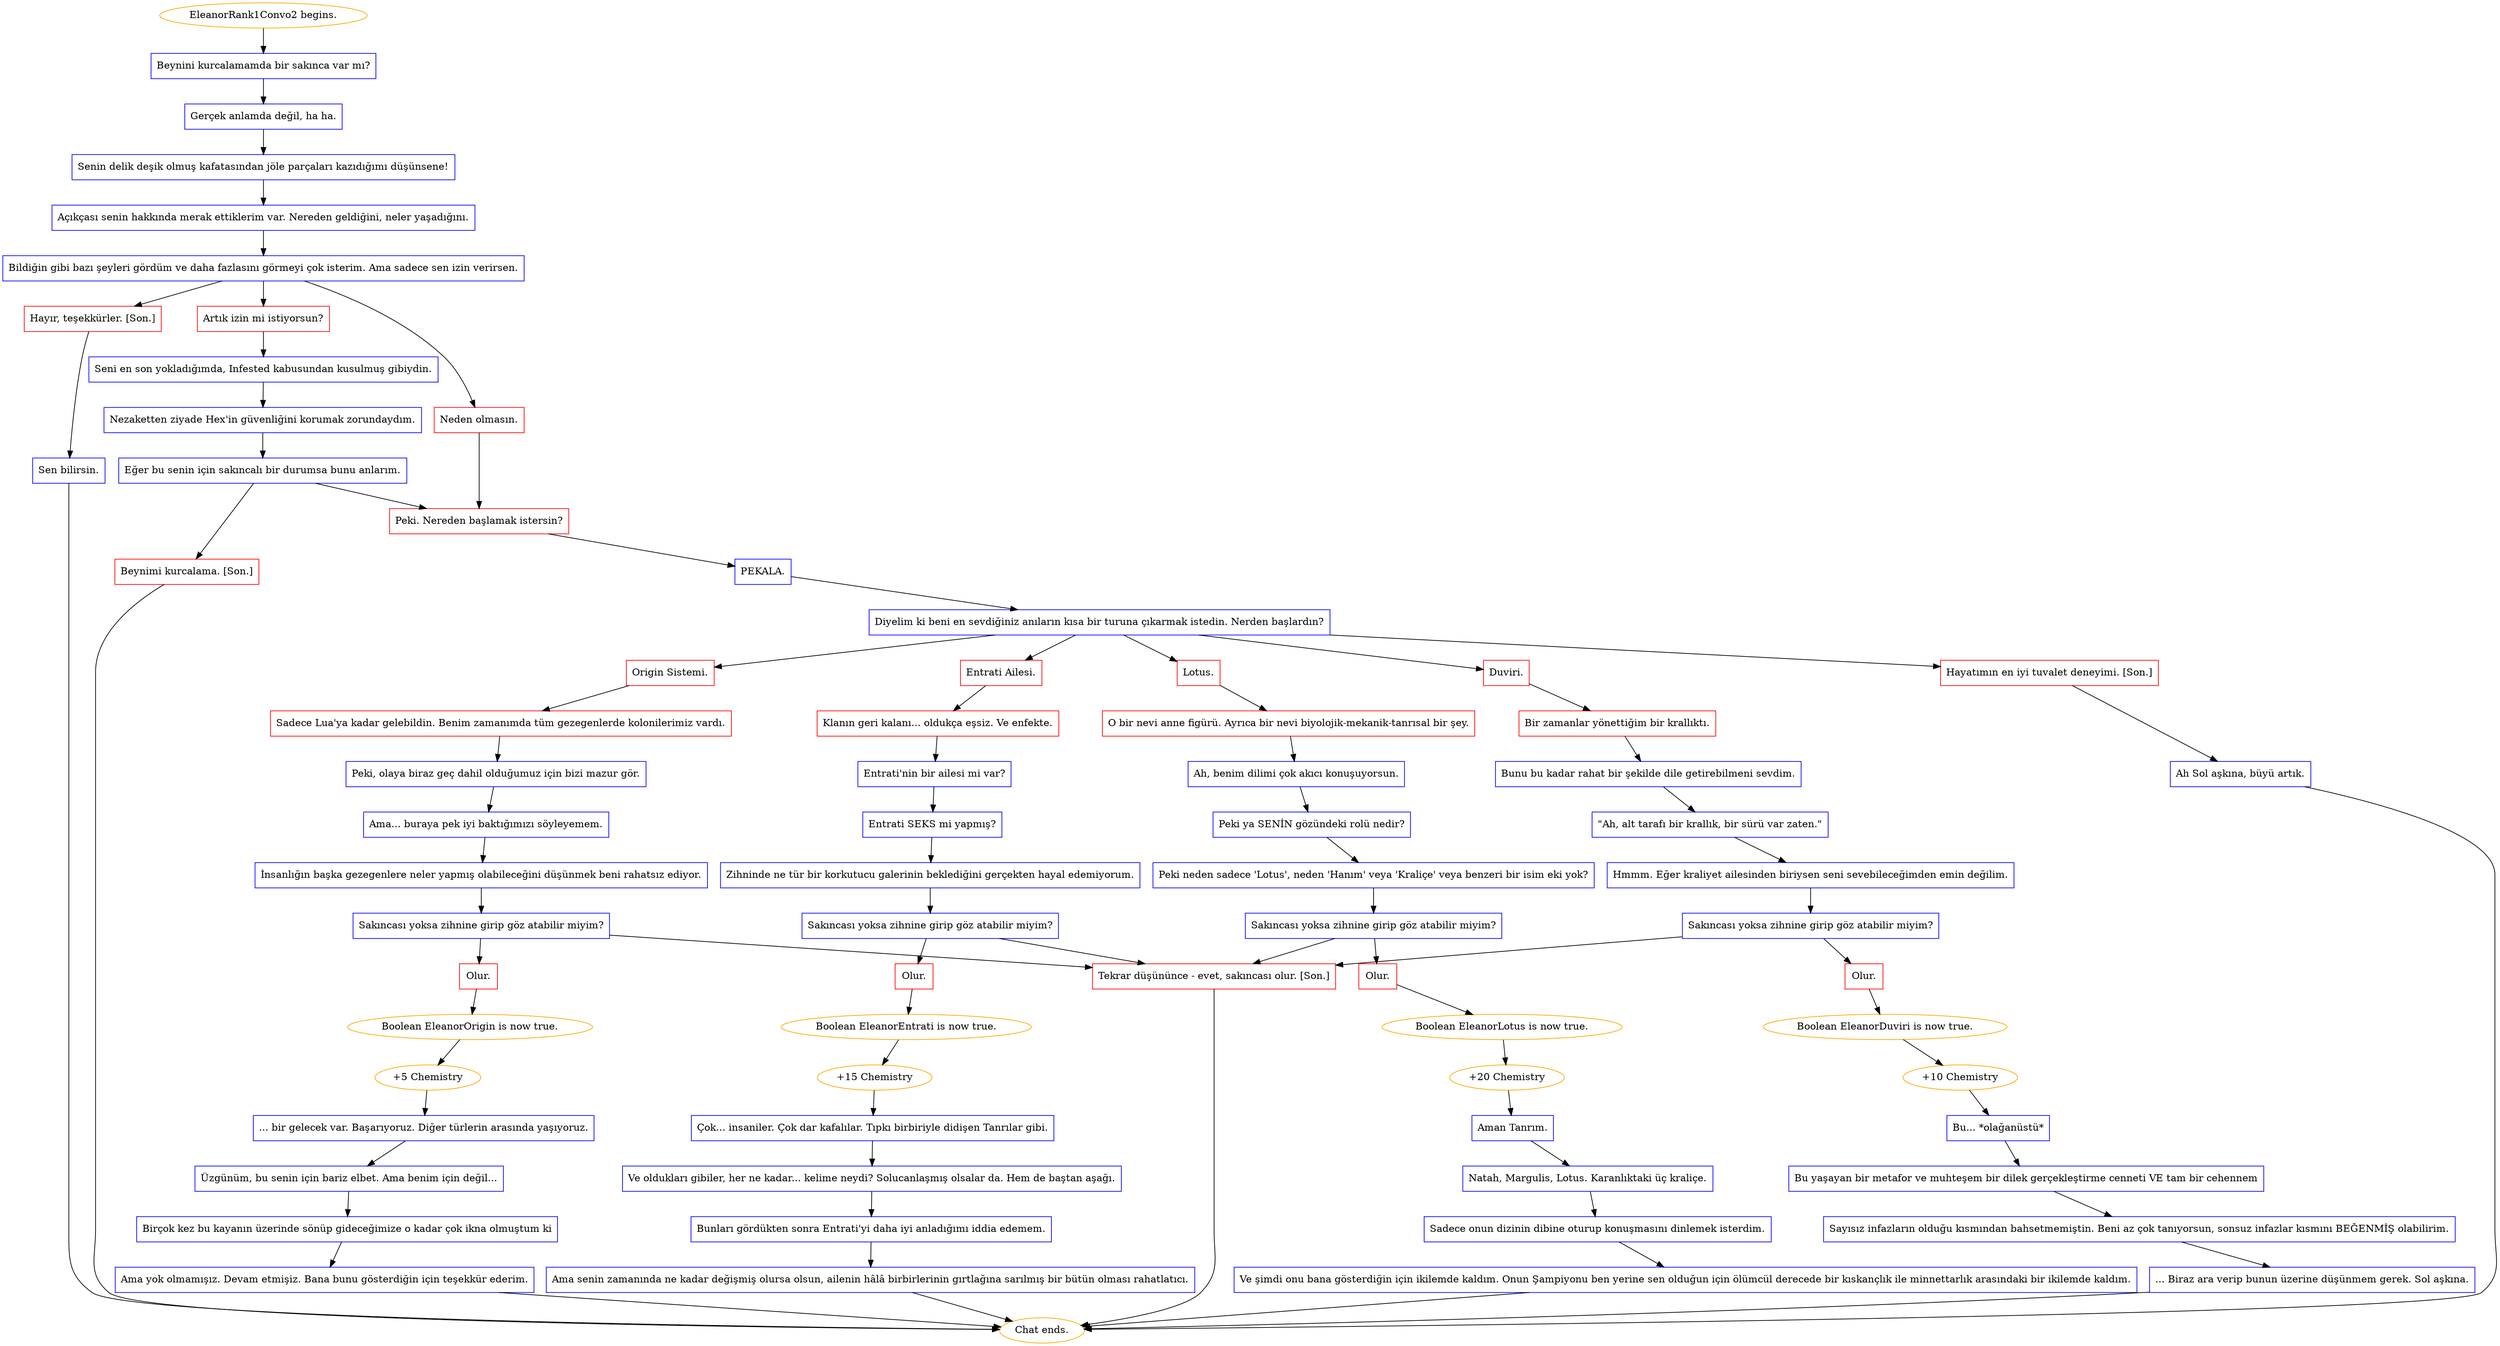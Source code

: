 digraph {
	"EleanorRank1Convo2 begins." [color=orange];
		"EleanorRank1Convo2 begins." -> j1219406100;
	j1219406100 [label="Beynini kurcalamamda bir sakınca var mı?",shape=box,color=blue];
		j1219406100 -> j1107289005;
	j1107289005 [label="Gerçek anlamda değil, ha ha.",shape=box,color=blue];
		j1107289005 -> j1683281498;
	j1683281498 [label="Senin delik deşik olmuş kafatasından jöle parçaları kazıdığımı düşünsene!",shape=box,color=blue];
		j1683281498 -> j1736027241;
	j1736027241 [label="Açıkçası senin hakkında merak ettiklerim var. Nereden geldiğini, neler yaşadığını.",shape=box,color=blue];
		j1736027241 -> j1205308604;
	j1205308604 [label="Bildiğin gibi bazı şeyleri gördüm ve daha fazlasını görmeyi çok isterim. Ama sadece sen izin verirsen.",shape=box,color=blue];
		j1205308604 -> j943535337;
		j1205308604 -> j4090966906;
		j1205308604 -> j1665781447;
	j943535337 [label="Neden olmasın.",shape=box,color=red];
		j943535337 -> j1132249222;
	j4090966906 [label="Artık izin mi istiyorsun?",shape=box,color=red];
		j4090966906 -> j3790225366;
	j1665781447 [label="Hayır, teşekkürler. [Son.]",shape=box,color=red];
		j1665781447 -> j3844022827;
	j1132249222 [label="Peki. Nereden başlamak istersin?",shape=box,color=red];
		j1132249222 -> j3482044052;
	j3790225366 [label="Seni en son yokladığımda, Infested kabusundan kusulmuş gibiydin.",shape=box,color=blue];
		j3790225366 -> j2403188832;
	j3844022827 [label="Sen bilirsin.",shape=box,color=blue];
		j3844022827 -> "Chat ends.";
	j3482044052 [label="PEKALA.",shape=box,color=blue];
		j3482044052 -> j425792108;
	j2403188832 [label="Nezaketten ziyade Hex'in güvenliğini korumak zorundaydım.",shape=box,color=blue];
		j2403188832 -> j2499522091;
	"Chat ends." [color=orange];
	j425792108 [label="Diyelim ki beni en sevdiğiniz anıların kısa bir turuna çıkarmak istedin. Nerden başlardın?",shape=box,color=blue];
		j425792108 -> j963593899;
		j425792108 -> j3078803151;
		j425792108 -> j187325127;
		j425792108 -> j4154274804;
		j425792108 -> j1219605019;
	j2499522091 [label="Eğer bu senin için sakıncalı bir durumsa bunu anlarım.",shape=box,color=blue];
		j2499522091 -> j1132249222;
		j2499522091 -> j2616183526;
	j963593899 [label="Duviri.",shape=box,color=red];
		j963593899 -> j754582151;
	j3078803151 [label="Origin Sistemi.",shape=box,color=red];
		j3078803151 -> j3066608990;
	j187325127 [label="Entrati Ailesi.",shape=box,color=red];
		j187325127 -> j698022199;
	j4154274804 [label="Lotus.",shape=box,color=red];
		j4154274804 -> j3556393532;
	j1219605019 [label="Hayatımın en iyi tuvalet deneyimi. [Son.]",shape=box,color=red];
		j1219605019 -> j3559769010;
	j2616183526 [label="Beynimi kurcalama. [Son.]",shape=box,color=red];
		j2616183526 -> "Chat ends.";
	j754582151 [label="Bir zamanlar yönettiğim bir krallıktı.",shape=box,color=red];
		j754582151 -> j434583211;
	j3066608990 [label="Sadece Lua'ya kadar gelebildin. Benim zamanımda tüm gezegenlerde kolonilerimiz vardı.",shape=box,color=red];
		j3066608990 -> j601905515;
	j698022199 [label="Klanın geri kalanı... oldukça eşsiz. Ve enfekte.",shape=box,color=red];
		j698022199 -> j1358729654;
	j3556393532 [label="O bir nevi anne figürü. Ayrıca bir nevi biyolojik-mekanik-tanrısal bir şey.",shape=box,color=red];
		j3556393532 -> j2891521813;
	j3559769010 [label="Ah Sol aşkına, büyü artık.",shape=box,color=blue];
		j3559769010 -> "Chat ends.";
	j434583211 [label="Bunu bu kadar rahat bir şekilde dile getirebilmeni sevdim.",shape=box,color=blue];
		j434583211 -> j1115356021;
	j601905515 [label="Peki, olaya biraz geç dahil olduğumuz için bizi mazur gör.",shape=box,color=blue];
		j601905515 -> j339681361;
	j1358729654 [label="Entrati'nin bir ailesi mi var?",shape=box,color=blue];
		j1358729654 -> j2055511144;
	j2891521813 [label="Ah, benim dilimi çok akıcı konuşuyorsun.",shape=box,color=blue];
		j2891521813 -> j1244010293;
	j1115356021 [label="\"Ah, alt tarafı bir krallık, bir sürü var zaten.\"",shape=box,color=blue];
		j1115356021 -> j1401138100;
	j339681361 [label="Ama... buraya pek iyi baktığımızı söyleyemem.",shape=box,color=blue];
		j339681361 -> j2451420342;
	j2055511144 [label="Entrati SEKS mi yapmış?",shape=box,color=blue];
		j2055511144 -> j717251695;
	j1244010293 [label="Peki ya SENİN gözündeki rolü nedir?",shape=box,color=blue];
		j1244010293 -> j77578214;
	j1401138100 [label="Hmmm. Eğer kraliyet ailesinden biriysen seni sevebileceğimden emin değilim.",shape=box,color=blue];
		j1401138100 -> j1072752332;
	j2451420342 [label="İnsanlığın başka gezegenlere neler yapmış olabileceğini düşünmek beni rahatsız ediyor.",shape=box,color=blue];
		j2451420342 -> j3315021302;
	j717251695 [label="Zihninde ne tür bir korkutucu galerinin beklediğini gerçekten hayal edemiyorum.",shape=box,color=blue];
		j717251695 -> j4038875019;
	j77578214 [label="Peki neden sadece 'Lotus', neden 'Hanım' veya 'Kraliçe' veya benzeri bir isim eki yok?",shape=box,color=blue];
		j77578214 -> j4046402978;
	j1072752332 [label="Sakıncası yoksa zihnine girip göz atabilir miyim?",shape=box,color=blue];
		j1072752332 -> j1652767569;
		j1072752332 -> j2989492148;
	j3315021302 [label="Sakıncası yoksa zihnine girip göz atabilir miyim?",shape=box,color=blue];
		j3315021302 -> j4020556657;
		j3315021302 -> j2989492148;
	j4038875019 [label="Sakıncası yoksa zihnine girip göz atabilir miyim?",shape=box,color=blue];
		j4038875019 -> j1312738493;
		j4038875019 -> j2989492148;
	j4046402978 [label="Sakıncası yoksa zihnine girip göz atabilir miyim?",shape=box,color=blue];
		j4046402978 -> j147130477;
		j4046402978 -> j2989492148;
	j1652767569 [label="Olur.",shape=box,color=red];
		j1652767569 -> j3894396650;
	j2989492148 [label="Tekrar düşününce - evet, sakıncası olur. [Son.]",shape=box,color=red];
		j2989492148 -> "Chat ends.";
	j4020556657 [label="Olur.",shape=box,color=red];
		j4020556657 -> j3478745953;
	j1312738493 [label="Olur.",shape=box,color=red];
		j1312738493 -> j749213334;
	j147130477 [label="Olur.",shape=box,color=red];
		j147130477 -> j4239127836;
	j3894396650 [label="Boolean EleanorDuviri is now true.",color=orange];
		j3894396650 -> j4245509516;
	j3478745953 [label="Boolean EleanorOrigin is now true.",color=orange];
		j3478745953 -> j3129739053;
	j749213334 [label="Boolean EleanorEntrati is now true.",color=orange];
		j749213334 -> j3081381686;
	j4239127836 [label="Boolean EleanorLotus is now true.",color=orange];
		j4239127836 -> j903661108;
	j4245509516 [label="+10 Chemistry",color=orange];
		j4245509516 -> j4124284201;
	j3129739053 [label="+5 Chemistry",color=orange];
		j3129739053 -> j3644581576;
	j3081381686 [label="+15 Chemistry",color=orange];
		j3081381686 -> j306891722;
	j903661108 [label="+20 Chemistry",color=orange];
		j903661108 -> j3766842267;
	j4124284201 [label="Bu... *olağanüstü*",shape=box,color=blue];
		j4124284201 -> j3761824741;
	j3644581576 [label="... bir gelecek var. Başarıyoruz. Diğer türlerin arasında yaşıyoruz.",shape=box,color=blue];
		j3644581576 -> j3554196688;
	j306891722 [label="Çok... insaniler. Çok dar kafalılar. Tıpkı birbiriyle didişen Tanrılar gibi.",shape=box,color=blue];
		j306891722 -> j321559665;
	j3766842267 [label="Aman Tanrım.",shape=box,color=blue];
		j3766842267 -> j1125633089;
	j3761824741 [label="Bu yaşayan bir metafor ve muhteşem bir dilek gerçekleştirme cenneti VE tam bir cehennem",shape=box,color=blue];
		j3761824741 -> j2746414436;
	j3554196688 [label="Üzgünüm, bu senin için bariz elbet. Ama benim için değil...",shape=box,color=blue];
		j3554196688 -> j3968691095;
	j321559665 [label="Ve oldukları gibiler, her ne kadar... kelime neydi? Solucanlaşmış olsalar da. Hem de baştan aşağı.",shape=box,color=blue];
		j321559665 -> j1580102405;
	j1125633089 [label="Natah, Margulis, Lotus. Karanlıktaki üç kraliçe.",shape=box,color=blue];
		j1125633089 -> j3240394348;
	j2746414436 [label="Sayısız infazların olduğu kısmından bahsetmemiştin. Beni az çok tanıyorsun, sonsuz infazlar kısmını BEĞENMİŞ olabilirim.",shape=box,color=blue];
		j2746414436 -> j3331725008;
	j3968691095 [label="Birçok kez bu kayanın üzerinde sönüp gideceğimize o kadar çok ikna olmuştum ki",shape=box,color=blue];
		j3968691095 -> j2108895788;
	j1580102405 [label="Bunları gördükten sonra Entrati'yi daha iyi anladığımı iddia edemem.",shape=box,color=blue];
		j1580102405 -> j2094813309;
	j3240394348 [label="Sadece onun dizinin dibine oturup konuşmasını dinlemek isterdim.",shape=box,color=blue];
		j3240394348 -> j102027438;
	j3331725008 [label="... Biraz ara verip bunun üzerine düşünmem gerek. Sol aşkına.",shape=box,color=blue];
		j3331725008 -> "Chat ends.";
	j2108895788 [label="Ama yok olmamışız. Devam etmişiz. Bana bunu gösterdiğin için teşekkür ederim.",shape=box,color=blue];
		j2108895788 -> "Chat ends.";
	j2094813309 [label="Ama senin zamanında ne kadar değişmiş olursa olsun, ailenin hâlâ birbirlerinin gırtlağına sarılmış bir bütün olması rahatlatıcı.",shape=box,color=blue];
		j2094813309 -> "Chat ends.";
	j102027438 [label="Ve şimdi onu bana gösterdiğin için ikilemde kaldım. Onun Şampiyonu ben yerine sen olduğun için ölümcül derecede bir kıskançlık ile minnettarlık arasındaki bir ikilemde kaldım.",shape=box,color=blue];
		j102027438 -> "Chat ends.";
}